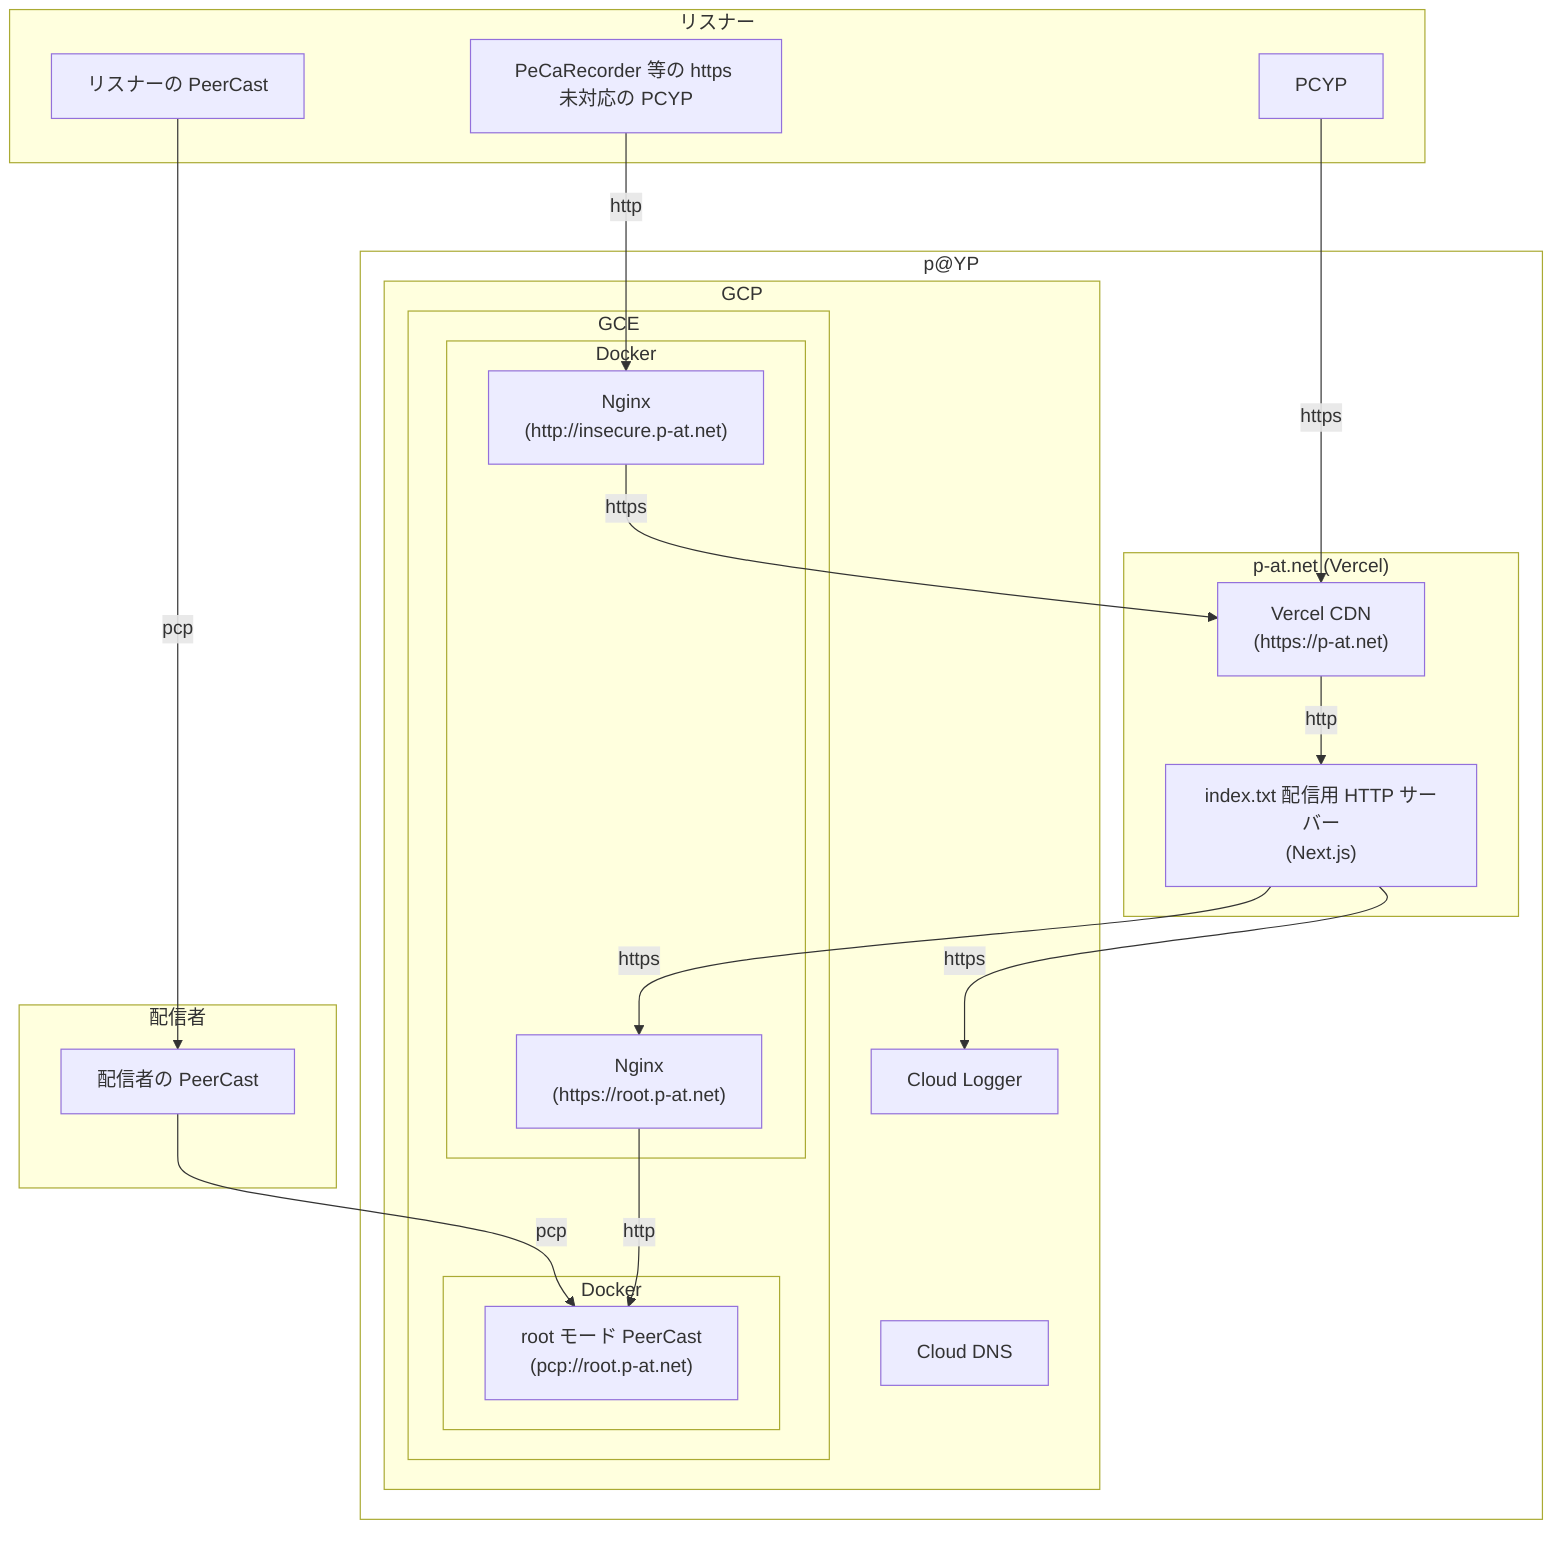 flowchart TD;
  subgraph "リスナー"
    listener
    browser
    pecareco
  end

  subgraph "配信者"
    broadcaster
  end

  style pat fill:#0000
  subgraph pat["p@YP"]
    subgraph "p-at.net (Vercel)"
      isr["Vercel CDN\n(https://p-at.net)"]
      www["index.txt 配信用 HTTP サーバー\n(Next.js)"]
    end

    subgraph GCP
      direction TB
      subgraph GCE
        subgraph docker1["Docker"]
          nginxroot["Nginx\n(https://root.p-at.net)"]
          nginxinsecure["Nginx\n(http://insecure.p-at.net)"]
        end
        subgraph docker2["Docker"]
          root["root モード PeerCast\n(pcp://root.p-at.net)"];
        end
      end
      dns["Cloud DNS"]
      logger["Cloud Logger"]
    end
  end

  listener["リスナーの PeerCast"]--pcp-->broadcaster
  broadcaster["配信者の PeerCast"]--pcp-->root
  browser["PCYP"]--https-->isr
  pecareco["PeCaRecorder 等の https 未対応の PCYP"]--http-->nginxinsecure
  nginxinsecure--https-->isr
  isr--http-->www;
  www--https-->logger
  www--https-->nginxroot;
  nginxroot--http-->root;